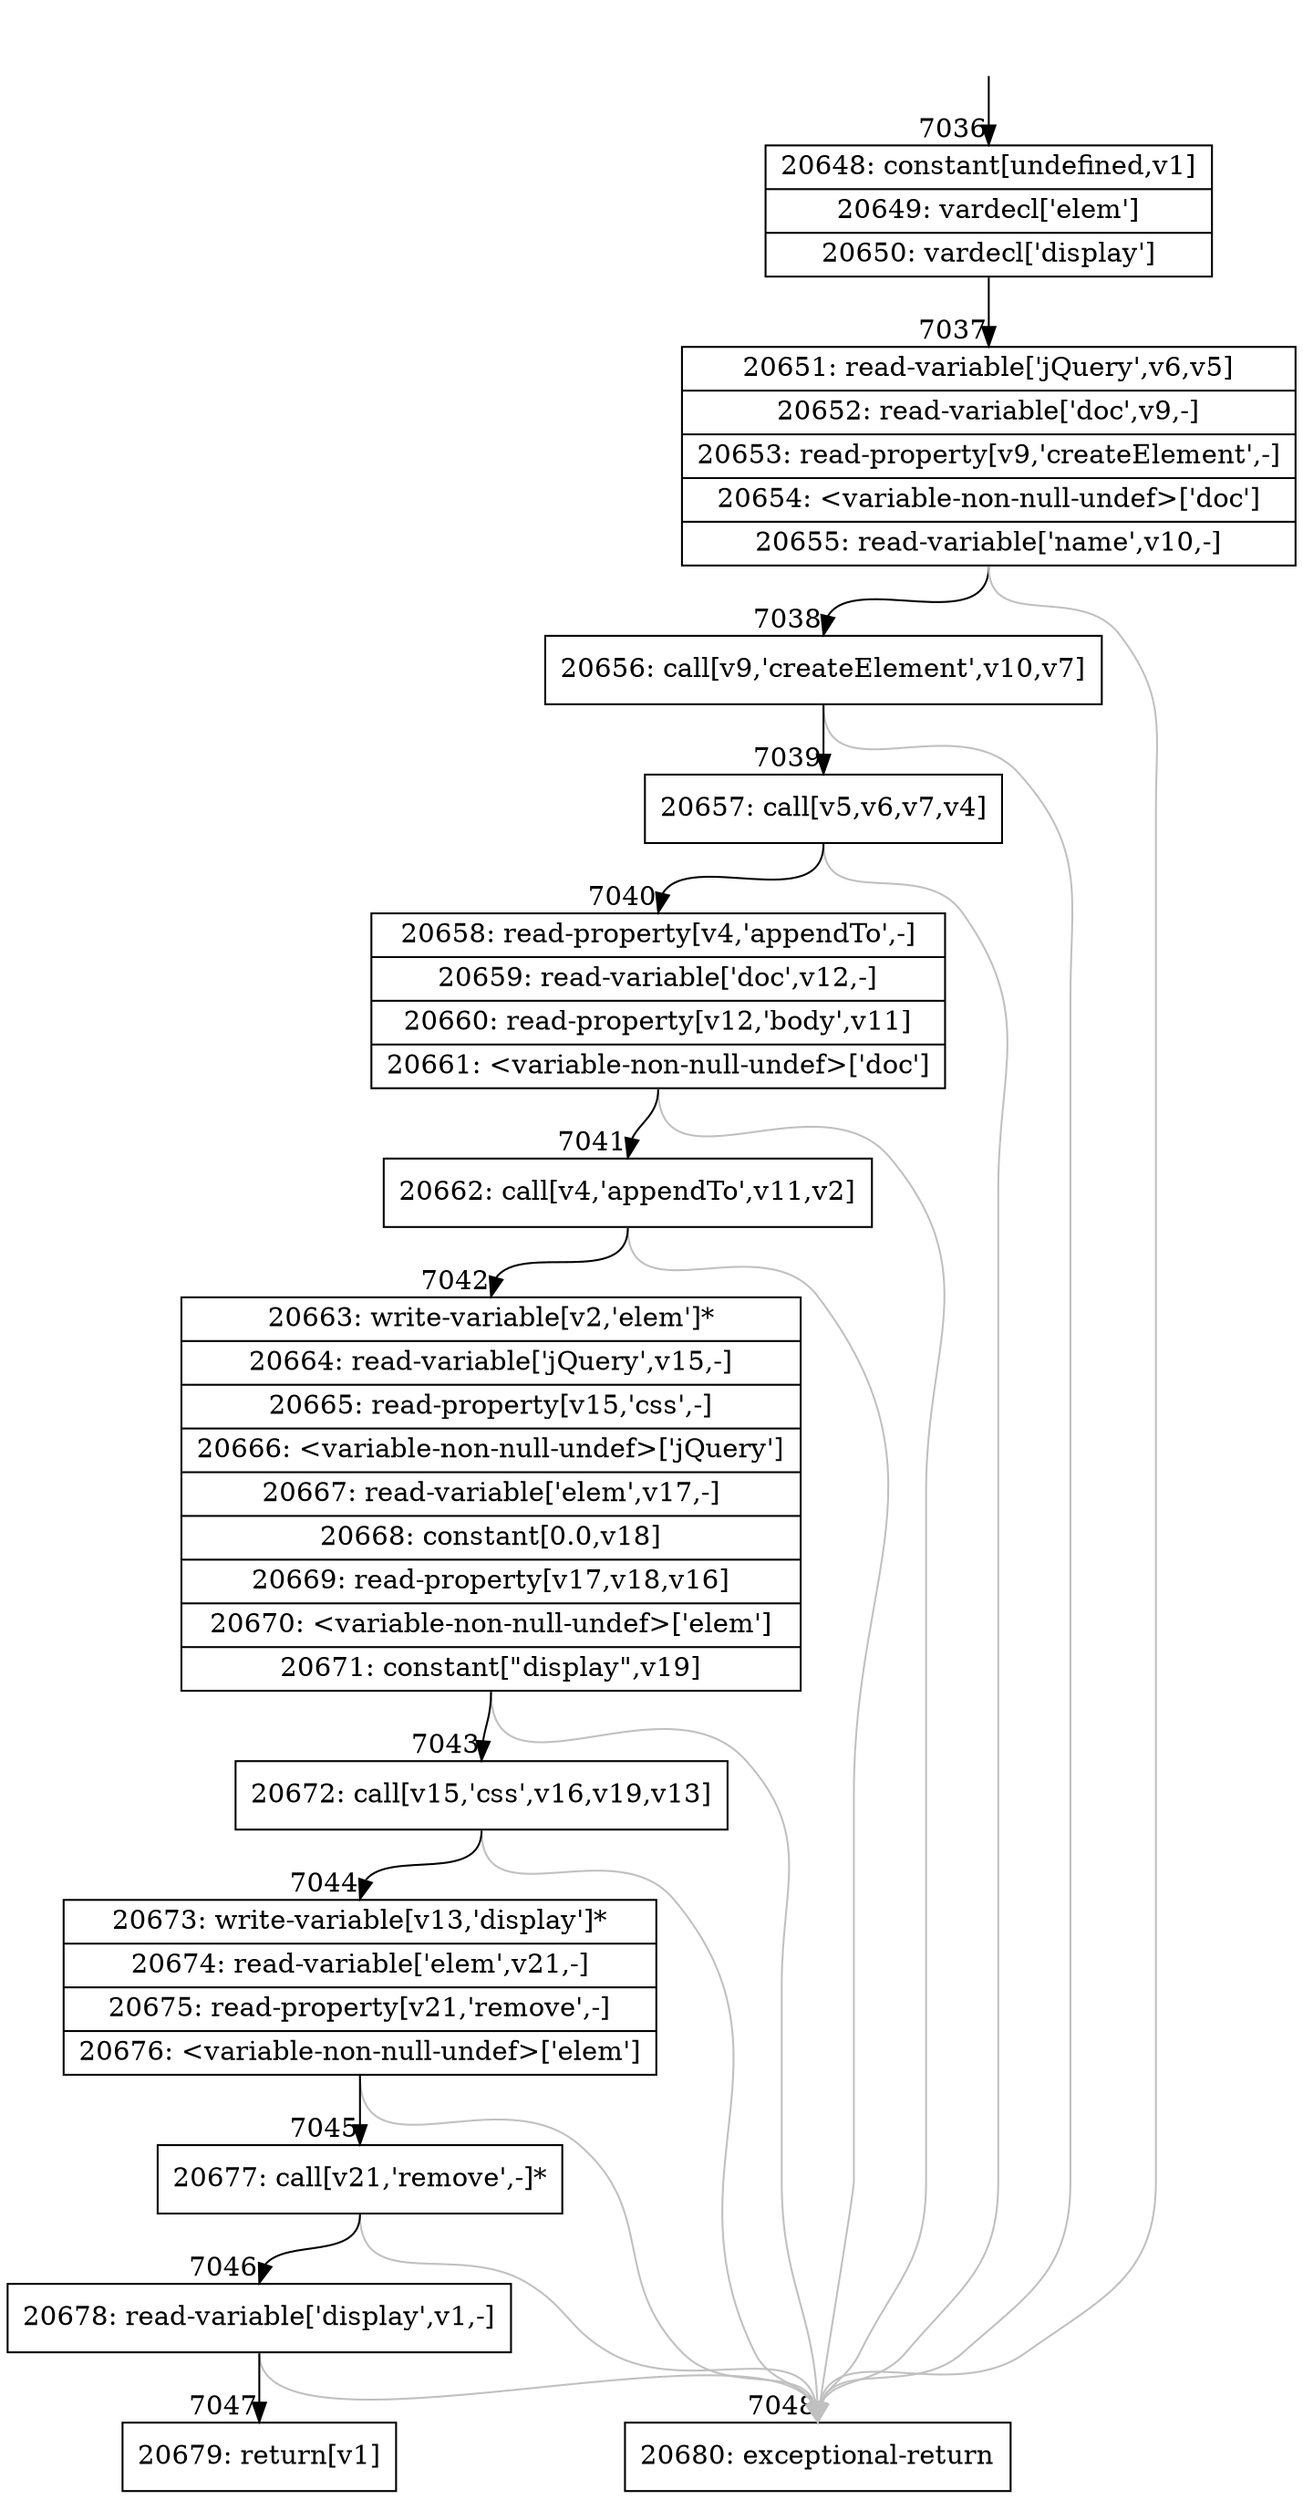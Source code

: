 digraph {
rankdir="TD"
BB_entry438[shape=none,label=""];
BB_entry438 -> BB7036 [tailport=s, headport=n, headlabel="    7036"]
BB7036 [shape=record label="{20648: constant[undefined,v1]|20649: vardecl['elem']|20650: vardecl['display']}" ] 
BB7036 -> BB7037 [tailport=s, headport=n, headlabel="      7037"]
BB7037 [shape=record label="{20651: read-variable['jQuery',v6,v5]|20652: read-variable['doc',v9,-]|20653: read-property[v9,'createElement',-]|20654: \<variable-non-null-undef\>['doc']|20655: read-variable['name',v10,-]}" ] 
BB7037 -> BB7038 [tailport=s, headport=n, headlabel="      7038"]
BB7037 -> BB7048 [tailport=s, headport=n, color=gray, headlabel="      7048"]
BB7038 [shape=record label="{20656: call[v9,'createElement',v10,v7]}" ] 
BB7038 -> BB7039 [tailport=s, headport=n, headlabel="      7039"]
BB7038 -> BB7048 [tailport=s, headport=n, color=gray]
BB7039 [shape=record label="{20657: call[v5,v6,v7,v4]}" ] 
BB7039 -> BB7040 [tailport=s, headport=n, headlabel="      7040"]
BB7039 -> BB7048 [tailport=s, headport=n, color=gray]
BB7040 [shape=record label="{20658: read-property[v4,'appendTo',-]|20659: read-variable['doc',v12,-]|20660: read-property[v12,'body',v11]|20661: \<variable-non-null-undef\>['doc']}" ] 
BB7040 -> BB7041 [tailport=s, headport=n, headlabel="      7041"]
BB7040 -> BB7048 [tailport=s, headport=n, color=gray]
BB7041 [shape=record label="{20662: call[v4,'appendTo',v11,v2]}" ] 
BB7041 -> BB7042 [tailport=s, headport=n, headlabel="      7042"]
BB7041 -> BB7048 [tailport=s, headport=n, color=gray]
BB7042 [shape=record label="{20663: write-variable[v2,'elem']*|20664: read-variable['jQuery',v15,-]|20665: read-property[v15,'css',-]|20666: \<variable-non-null-undef\>['jQuery']|20667: read-variable['elem',v17,-]|20668: constant[0.0,v18]|20669: read-property[v17,v18,v16]|20670: \<variable-non-null-undef\>['elem']|20671: constant[\"display\",v19]}" ] 
BB7042 -> BB7043 [tailport=s, headport=n, headlabel="      7043"]
BB7042 -> BB7048 [tailport=s, headport=n, color=gray]
BB7043 [shape=record label="{20672: call[v15,'css',v16,v19,v13]}" ] 
BB7043 -> BB7044 [tailport=s, headport=n, headlabel="      7044"]
BB7043 -> BB7048 [tailport=s, headport=n, color=gray]
BB7044 [shape=record label="{20673: write-variable[v13,'display']*|20674: read-variable['elem',v21,-]|20675: read-property[v21,'remove',-]|20676: \<variable-non-null-undef\>['elem']}" ] 
BB7044 -> BB7045 [tailport=s, headport=n, headlabel="      7045"]
BB7044 -> BB7048 [tailport=s, headport=n, color=gray]
BB7045 [shape=record label="{20677: call[v21,'remove',-]*}" ] 
BB7045 -> BB7046 [tailport=s, headport=n, headlabel="      7046"]
BB7045 -> BB7048 [tailport=s, headport=n, color=gray]
BB7046 [shape=record label="{20678: read-variable['display',v1,-]}" ] 
BB7046 -> BB7047 [tailport=s, headport=n, headlabel="      7047"]
BB7046 -> BB7048 [tailport=s, headport=n, color=gray]
BB7047 [shape=record label="{20679: return[v1]}" ] 
BB7048 [shape=record label="{20680: exceptional-return}" ] 
}

